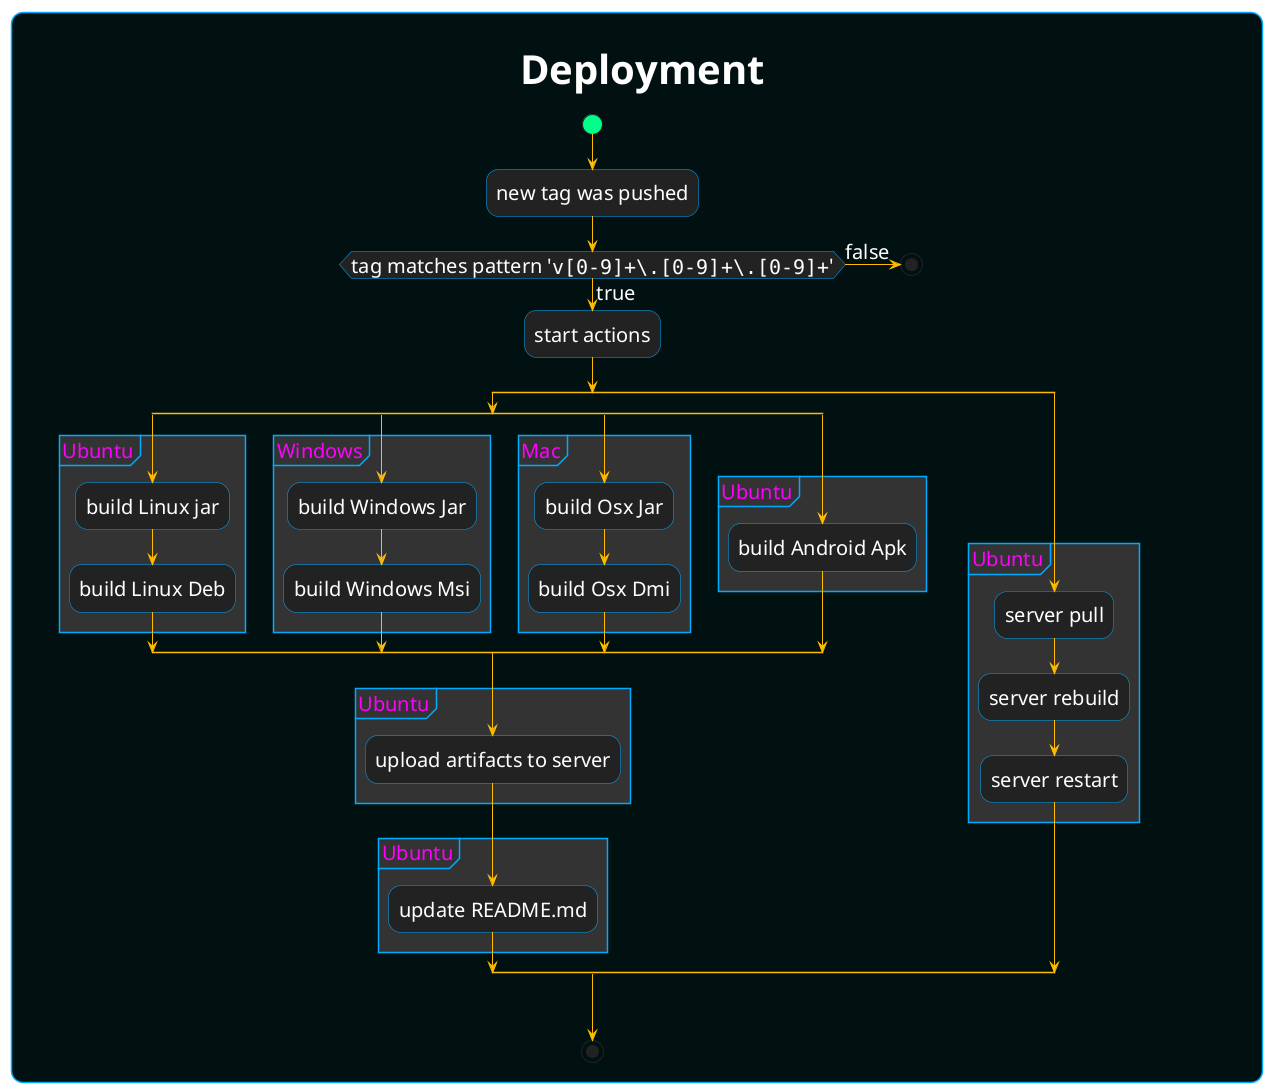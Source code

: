 @startuml
'https://plantuml.com/activity-diagram-beta

skinparam arrowColor #FB0
skinparam defaultFontColor #fff
skinparam defaultFontSize 20
skinparam defaultFontStyle bold
skinparam activityBackgroundColor #222
skinparam activityBorderColor #0af
skinparam activityDiamondBackgroundColor #222
skinparam activityStartColor #0f8
skinparam activityDiamondBorderColor #0af
skinparam activityEndColor #f00
skinparam partitionBackgroundColor #333
skinparam partitionBorderColor #0af
skinparam partitionBorderThickness 0.5
skinparam partitionFontColor #f0f
skinparam roundCorner<<roundCorner>> 25
skinparam rectangleBackgroundColor #011111
skinparam rectangleBorderColor #0af

rectangle "\n<size:40><color:white> **Deployment**" <<roundCorner>> {
    start
    :new tag was pushed;
    if (tag matches pattern '""v[0-9]+\.[0-9]+\.[0-9]+""') then (true)
        :start actions;
            split
                split
                    partition Ubuntu {
                        :build Linux jar;
                        :build Linux Deb;
                    }
                split again
                    partition Windows {
                        :build Windows Jar;
                        :build Windows Msi;
                    }
                split again
                    partition Mac {
                        :build Osx Jar;
                        :build Osx Dmi;
                    }
                split again
                    partition Ubuntu {
                        :build Android Apk;
                    }
            end split

            partition Ubuntu {
                :upload artifacts to server;
            }
            partition Ubuntu {
                :update README.md;
            }

            split again
                partition Ubuntu {
                    :server pull;
                    :server rebuild;
                    :server restart;
                }
        end split
    else (false)
        stop
    endif


    stop
}
@enduml

